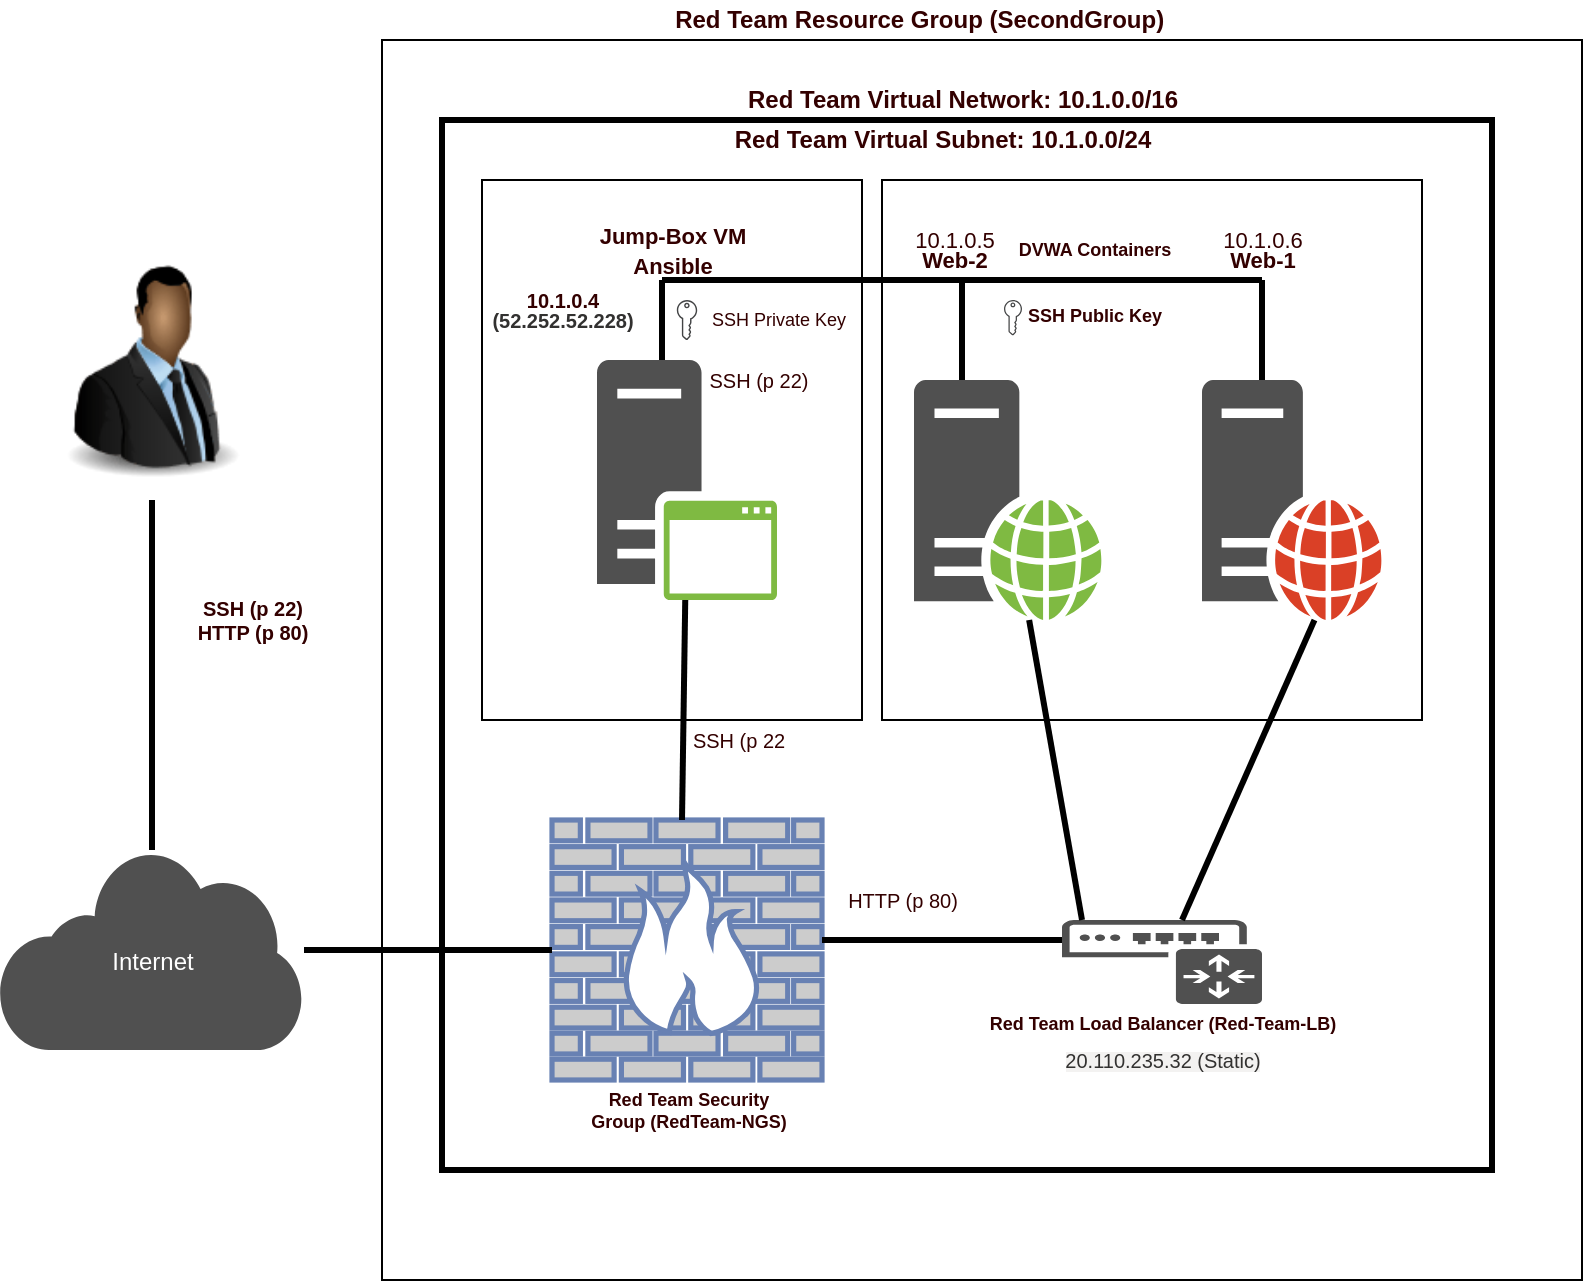<mxfile version="17.4.0" type="google"><diagram id="QZa5WsomafTFK9_EpNQF" name="Page-1"><mxGraphModel dx="2393" dy="1750" grid="1" gridSize="10" guides="1" tooltips="1" connect="1" arrows="1" fold="1" page="1" pageScale="1" pageWidth="850" pageHeight="1100" math="0" shadow="0"><root><mxCell id="0"/><mxCell id="1" parent="0"/><mxCell id="IFJo0b_iRWhrc0HL7Mll-2" value="" style="rounded=0;whiteSpace=wrap;html=1;" parent="1" vertex="1"><mxGeometry x="210" y="80" width="600" height="620" as="geometry"/></mxCell><mxCell id="eOoTWph1Fcd3-HO5ZOpJ-2" value="" style="image;html=1;image=img/lib/clip_art/people/Suit_Man_Black_128x128.png" parent="1" vertex="1"><mxGeometry x="40" y="180" width="110" height="130" as="geometry"/></mxCell><mxCell id="eOoTWph1Fcd3-HO5ZOpJ-3" value="" style="sketch=0;pointerEvents=1;shadow=0;dashed=0;html=1;strokeColor=none;fillColor=#505050;labelPosition=center;verticalLabelPosition=bottom;outlineConnect=0;verticalAlign=top;align=center;shape=mxgraph.office.clouds.private_cloud;fontFamily=Helvetica;fontColor=#FFFFFF;fontStyle=0" parent="1" vertex="1"><mxGeometry x="19" y="485" width="152" height="100" as="geometry"/></mxCell><mxCell id="eOoTWph1Fcd3-HO5ZOpJ-4" value="Text" style="text;html=1;resizable=0;autosize=1;align=center;verticalAlign=middle;points=[];fillColor=none;strokeColor=none;rounded=0;fontFamily=Helvetica;fontColor=#FFFFFF;" parent="1" vertex="1"><mxGeometry x="400" y="380" width="40" height="20" as="geometry"/></mxCell><mxCell id="eOoTWph1Fcd3-HO5ZOpJ-5" value="Internet" style="text;html=1;resizable=0;autosize=1;align=center;verticalAlign=middle;points=[];fillColor=none;strokeColor=none;rounded=0;fontFamily=Helvetica;fontColor=#FFFFFF;" parent="1" vertex="1"><mxGeometry x="65" y="531" width="60" height="20" as="geometry"/></mxCell><mxCell id="eOoTWph1Fcd3-HO5ZOpJ-6" value="" style="whiteSpace=wrap;html=1;aspect=fixed;fontFamily=Helvetica;fontColor=#FFFFFF;strokeWidth=3;" parent="1" vertex="1"><mxGeometry x="240" y="120" width="525" height="525" as="geometry"/></mxCell><mxCell id="eOoTWph1Fcd3-HO5ZOpJ-7" value="" style="fontColor=#0066CC;verticalAlign=top;verticalLabelPosition=bottom;labelPosition=center;align=center;html=1;outlineConnect=0;fillColor=#CCCCCC;strokeColor=#6881B3;gradientColor=none;gradientDirection=north;strokeWidth=2;shape=mxgraph.networks.firewall;fontFamily=Helvetica;" parent="1" vertex="1"><mxGeometry x="295" y="470" width="135" height="130" as="geometry"/></mxCell><mxCell id="eOoTWph1Fcd3-HO5ZOpJ-9" value="" style="whiteSpace=wrap;html=1;aspect=fixed;fontFamily=Helvetica;fontColor=#FFFFFF;" parent="1" vertex="1"><mxGeometry x="460" y="150" width="270" height="270" as="geometry"/></mxCell><mxCell id="eOoTWph1Fcd3-HO5ZOpJ-10" value="" style="sketch=0;pointerEvents=1;shadow=0;dashed=0;html=1;strokeColor=none;fillColor=#505050;labelPosition=center;verticalLabelPosition=bottom;verticalAlign=top;outlineConnect=0;align=center;shape=mxgraph.office.servers.web_server_orange;fontFamily=Helvetica;fontColor=#FFFFFF;" parent="1" vertex="1"><mxGeometry x="620" y="250" width="90" height="120" as="geometry"/></mxCell><mxCell id="eOoTWph1Fcd3-HO5ZOpJ-12" value="" style="sketch=0;pointerEvents=1;shadow=0;dashed=0;html=1;strokeColor=none;fillColor=#505050;labelPosition=center;verticalLabelPosition=bottom;verticalAlign=top;outlineConnect=0;align=center;shape=mxgraph.office.servers.web_server_green;fontFamily=Helvetica;fontColor=#FFFFFF;" parent="1" vertex="1"><mxGeometry x="476" y="250" width="94" height="120" as="geometry"/></mxCell><mxCell id="eOoTWph1Fcd3-HO5ZOpJ-15" value="" style="rounded=0;whiteSpace=wrap;html=1;fontFamily=Helvetica;fontColor=#FFFFFF;rotation=90;" parent="1" vertex="1"><mxGeometry x="220" y="190" width="270" height="190" as="geometry"/></mxCell><mxCell id="eOoTWph1Fcd3-HO5ZOpJ-14" value="" style="sketch=0;pointerEvents=1;shadow=0;dashed=0;html=1;strokeColor=none;fillColor=#505050;labelPosition=center;verticalLabelPosition=bottom;verticalAlign=top;outlineConnect=0;align=center;shape=mxgraph.office.servers.application_server_green;fontFamily=Helvetica;fontColor=#FFFFFF;" parent="1" vertex="1"><mxGeometry x="317.5" y="240" width="90" height="120" as="geometry"/></mxCell><mxCell id="eOoTWph1Fcd3-HO5ZOpJ-16" value="" style="sketch=0;pointerEvents=1;shadow=0;dashed=0;html=1;strokeColor=none;fillColor=#505050;labelPosition=center;verticalLabelPosition=bottom;verticalAlign=top;outlineConnect=0;align=center;shape=mxgraph.office.devices.ip_pbx;fontFamily=Helvetica;fontColor=#FFFFFF;" parent="1" vertex="1"><mxGeometry x="550" y="520" width="100" height="42" as="geometry"/></mxCell><mxCell id="eOoTWph1Fcd3-HO5ZOpJ-20" value="" style="endArrow=none;html=1;rounded=0;fontFamily=Helvetica;fontColor=#FFFFFF;entryX=0.5;entryY=1;entryDx=0;entryDy=0;strokeWidth=3;" parent="1" source="eOoTWph1Fcd3-HO5ZOpJ-3" target="eOoTWph1Fcd3-HO5ZOpJ-2" edge="1"><mxGeometry width="50" height="50" relative="1" as="geometry"><mxPoint x="95" y="450" as="sourcePoint"/><mxPoint x="125" y="355" as="targetPoint"/></mxGeometry></mxCell><mxCell id="eOoTWph1Fcd3-HO5ZOpJ-22" value="" style="endArrow=none;html=1;rounded=0;fontFamily=Helvetica;fontColor=#FFFFFF;strokeWidth=3;entryX=0;entryY=0.5;entryDx=0;entryDy=0;entryPerimeter=0;" parent="1" source="eOoTWph1Fcd3-HO5ZOpJ-3" target="eOoTWph1Fcd3-HO5ZOpJ-7" edge="1"><mxGeometry width="50" height="50" relative="1" as="geometry"><mxPoint x="171" y="528" as="sourcePoint"/><mxPoint x="281" y="528" as="targetPoint"/></mxGeometry></mxCell><mxCell id="eOoTWph1Fcd3-HO5ZOpJ-26" value="" style="endArrow=none;html=1;rounded=0;fontFamily=Helvetica;fontColor=#FFFFFF;strokeWidth=3;" parent="1" target="eOoTWph1Fcd3-HO5ZOpJ-14" edge="1"><mxGeometry width="50" height="50" relative="1" as="geometry"><mxPoint x="360" y="470" as="sourcePoint"/><mxPoint x="410" y="410" as="targetPoint"/></mxGeometry></mxCell><mxCell id="eOoTWph1Fcd3-HO5ZOpJ-29" value="" style="endArrow=none;html=1;rounded=0;fontFamily=Helvetica;fontColor=#FFFFFF;strokeWidth=3;" parent="1" edge="1"><mxGeometry width="50" height="50" relative="1" as="geometry"><mxPoint x="350" y="240" as="sourcePoint"/><mxPoint x="350" y="200" as="targetPoint"/></mxGeometry></mxCell><mxCell id="eOoTWph1Fcd3-HO5ZOpJ-30" value="" style="endArrow=none;html=1;rounded=0;fontFamily=Helvetica;fontColor=#FFFFFF;strokeWidth=3;" parent="1" edge="1"><mxGeometry width="50" height="50" relative="1" as="geometry"><mxPoint x="500" y="250" as="sourcePoint"/><mxPoint x="500" y="200" as="targetPoint"/></mxGeometry></mxCell><mxCell id="eOoTWph1Fcd3-HO5ZOpJ-31" value="" style="endArrow=none;html=1;rounded=0;fontFamily=Helvetica;fontColor=#FFFFFF;strokeWidth=3;" parent="1" edge="1"><mxGeometry width="50" height="50" relative="1" as="geometry"><mxPoint x="650" y="250" as="sourcePoint"/><mxPoint x="650" y="200" as="targetPoint"/></mxGeometry></mxCell><mxCell id="eOoTWph1Fcd3-HO5ZOpJ-33" value="" style="endArrow=none;html=1;rounded=0;fontFamily=Helvetica;fontColor=#FFFFFF;strokeWidth=3;startArrow=none;" parent="1" edge="1"><mxGeometry width="50" height="50" relative="1" as="geometry"><mxPoint x="350" y="200" as="sourcePoint"/><mxPoint x="500" y="200" as="targetPoint"/></mxGeometry></mxCell><mxCell id="eOoTWph1Fcd3-HO5ZOpJ-34" value="" style="endArrow=none;html=1;rounded=0;fontFamily=Helvetica;fontColor=#FFFFFF;strokeWidth=3;" parent="1" edge="1"><mxGeometry width="50" height="50" relative="1" as="geometry"><mxPoint x="500" y="200" as="sourcePoint"/><mxPoint x="650" y="200" as="targetPoint"/></mxGeometry></mxCell><mxCell id="eOoTWph1Fcd3-HO5ZOpJ-40" value="" style="endArrow=none;html=1;rounded=0;fontFamily=Helvetica;fontColor=#FFFFFF;strokeWidth=3;" parent="1" edge="1"><mxGeometry width="50" height="50" relative="1" as="geometry"><mxPoint x="430" y="530" as="sourcePoint"/><mxPoint x="550" y="530" as="targetPoint"/></mxGeometry></mxCell><mxCell id="eOoTWph1Fcd3-HO5ZOpJ-41" value="" style="endArrow=none;html=1;rounded=0;fontFamily=Helvetica;fontColor=#FFFFFF;strokeWidth=3;" parent="1" target="eOoTWph1Fcd3-HO5ZOpJ-12" edge="1"><mxGeometry width="50" height="50" relative="1" as="geometry"><mxPoint x="560" y="520" as="sourcePoint"/><mxPoint x="610" y="470" as="targetPoint"/></mxGeometry></mxCell><mxCell id="eOoTWph1Fcd3-HO5ZOpJ-42" value="" style="endArrow=none;html=1;rounded=0;fontFamily=Helvetica;fontColor=#FFFFFF;strokeWidth=3;entryX=0.625;entryY=1;entryDx=0;entryDy=0;entryPerimeter=0;" parent="1" target="eOoTWph1Fcd3-HO5ZOpJ-10" edge="1"><mxGeometry width="50" height="50" relative="1" as="geometry"><mxPoint x="610" y="520" as="sourcePoint"/><mxPoint x="600" y="360" as="targetPoint"/></mxGeometry></mxCell><mxCell id="eOoTWph1Fcd3-HO5ZOpJ-45" value="&lt;b&gt;Red Team Resource Group (SecondGroup)&amp;nbsp;&lt;/b&gt;" style="text;html=1;resizable=0;autosize=1;align=center;verticalAlign=middle;points=[];fillColor=none;strokeColor=none;rounded=0;fontFamily=Helvetica;fontColor=#330000;" parent="1" vertex="1"><mxGeometry x="350" y="60" width="260" height="20" as="geometry"/></mxCell><mxCell id="eOoTWph1Fcd3-HO5ZOpJ-47" value="&lt;b&gt;Red Team Virtual Network:&amp;nbsp;10.1.0.0/16&lt;/b&gt;" style="text;html=1;resizable=0;autosize=1;align=center;verticalAlign=middle;points=[];fillColor=none;strokeColor=none;rounded=0;fontFamily=Helvetica;fontColor=#330000;" parent="1" vertex="1"><mxGeometry x="385" y="100" width="230" height="20" as="geometry"/></mxCell><mxCell id="eOoTWph1Fcd3-HO5ZOpJ-49" value="&lt;b&gt;Red Team Virtual Subnet: 10.1.0.0/24&lt;/b&gt;" style="text;html=1;resizable=0;autosize=1;align=center;verticalAlign=middle;points=[];fillColor=none;strokeColor=none;rounded=0;fontFamily=Helvetica;fontColor=#330000;" parent="1" vertex="1"><mxGeometry x="380" y="120" width="220" height="20" as="geometry"/></mxCell><mxCell id="eOoTWph1Fcd3-HO5ZOpJ-50" value="&lt;b style=&quot;font-size: 11px;&quot;&gt;Web-1&lt;/b&gt;" style="text;html=1;resizable=0;autosize=1;align=center;verticalAlign=middle;points=[];fillColor=none;strokeColor=none;rounded=0;fontFamily=Helvetica;fontColor=#330000;fontSize=11;" parent="1" vertex="1"><mxGeometry x="625" y="180" width="50" height="20" as="geometry"/></mxCell><mxCell id="eOoTWph1Fcd3-HO5ZOpJ-51" value="&lt;b style=&quot;font-size: 11px;&quot;&gt;Web-2&lt;/b&gt;" style="text;html=1;resizable=0;autosize=1;align=center;verticalAlign=middle;points=[];fillColor=none;strokeColor=none;rounded=0;fontFamily=Helvetica;fontColor=#330000;fontSize=11;" parent="1" vertex="1"><mxGeometry x="471" y="180" width="50" height="20" as="geometry"/></mxCell><mxCell id="eOoTWph1Fcd3-HO5ZOpJ-53" value="&lt;b style=&quot;font-size: 11px&quot;&gt;Jump-Box VM&lt;br&gt;Ansible&lt;/b&gt;" style="text;html=1;resizable=0;autosize=1;align=center;verticalAlign=middle;points=[];fillColor=none;strokeColor=none;rounded=0;fontFamily=Helvetica;fontColor=#330000;" parent="1" vertex="1"><mxGeometry x="310" y="170" width="90" height="30" as="geometry"/></mxCell><mxCell id="eOoTWph1Fcd3-HO5ZOpJ-56" value="" style="endArrow=none;html=1;rounded=0;fontFamily=Helvetica;fontColor=#FFFFFF;strokeWidth=3;" parent="1" target="eOoTWph1Fcd3-HO5ZOpJ-53" edge="1"><mxGeometry width="50" height="50" relative="1" as="geometry"><mxPoint x="350" y="200" as="sourcePoint"/><mxPoint x="500" y="200" as="targetPoint"/></mxGeometry></mxCell><mxCell id="eOoTWph1Fcd3-HO5ZOpJ-58" value="10.1.0.5&lt;br/&gt;" style="text;html=1;resizable=0;autosize=1;align=center;verticalAlign=middle;points=[];fillColor=none;strokeColor=none;rounded=0;fontFamily=Helvetica;fontSize=11;fontColor=#330000;" parent="1" vertex="1"><mxGeometry x="466" y="170" width="60" height="20" as="geometry"/></mxCell><mxCell id="eOoTWph1Fcd3-HO5ZOpJ-59" value="10.1.0.6&lt;br/&gt;" style="text;html=1;resizable=0;autosize=1;align=center;verticalAlign=middle;points=[];fillColor=none;strokeColor=none;rounded=0;fontFamily=Helvetica;fontSize=11;fontColor=#330000;" parent="1" vertex="1"><mxGeometry x="620" y="170" width="60" height="20" as="geometry"/></mxCell><mxCell id="eOoTWph1Fcd3-HO5ZOpJ-60" value="&lt;span style=&quot;color: rgb(50 , 49 , 48) ; font-size: 10px ; background-color: rgb(255 , 255 , 255)&quot;&gt;(52.252.52.228)&lt;/span&gt;" style="text;html=1;resizable=0;autosize=1;align=center;verticalAlign=middle;points=[];fillColor=none;strokeColor=none;rounded=0;fontFamily=Helvetica;fontSize=10;fontColor=#330000;fontStyle=1" parent="1" vertex="1"><mxGeometry x="255" y="210" width="90" height="20" as="geometry"/></mxCell><mxCell id="eOoTWph1Fcd3-HO5ZOpJ-61" value="&lt;b&gt;10.1.0.4&lt;/b&gt;" style="text;html=1;resizable=0;autosize=1;align=center;verticalAlign=middle;points=[];fillColor=none;strokeColor=none;rounded=0;fontFamily=Helvetica;fontSize=10;fontColor=#330000;" parent="1" vertex="1"><mxGeometry x="275" y="200" width="50" height="20" as="geometry"/></mxCell><mxCell id="eOoTWph1Fcd3-HO5ZOpJ-62" value="" style="sketch=0;pointerEvents=1;shadow=0;dashed=0;html=1;strokeColor=none;fillColor=#434445;aspect=fixed;labelPosition=center;verticalLabelPosition=bottom;verticalAlign=top;align=center;outlineConnect=0;shape=mxgraph.vvd.tenant_key;fontFamily=Helvetica;fontSize=10;fontColor=#330000;" parent="1" vertex="1"><mxGeometry x="357.4" y="210" width="10.2" height="20" as="geometry"/></mxCell><mxCell id="eOoTWph1Fcd3-HO5ZOpJ-63" value="SSH Private Key" style="text;html=1;resizable=0;autosize=1;align=center;verticalAlign=middle;points=[];fillColor=none;strokeColor=none;rounded=0;fontFamily=Helvetica;fontSize=9;fontColor=#330000;" parent="1" vertex="1"><mxGeometry x="367.6" y="210" width="80" height="20" as="geometry"/></mxCell><mxCell id="eOoTWph1Fcd3-HO5ZOpJ-64" value="" style="sketch=0;pointerEvents=1;shadow=0;dashed=0;html=1;strokeColor=none;fillColor=#434445;aspect=fixed;labelPosition=center;verticalLabelPosition=bottom;verticalAlign=top;align=center;outlineConnect=0;shape=mxgraph.vvd.tenant_key;fontFamily=Helvetica;fontSize=9;fontColor=#330000;" parent="1" vertex="1"><mxGeometry x="521" y="210" width="9" height="17.65" as="geometry"/></mxCell><mxCell id="eOoTWph1Fcd3-HO5ZOpJ-65" value="&lt;b&gt;SSH Public Key&lt;/b&gt;" style="text;html=1;resizable=0;autosize=1;align=center;verticalAlign=middle;points=[];fillColor=none;strokeColor=none;rounded=0;fontFamily=Helvetica;fontSize=9;fontColor=#330000;" parent="1" vertex="1"><mxGeometry x="526" y="207.65" width="80" height="20" as="geometry"/></mxCell><mxCell id="eOoTWph1Fcd3-HO5ZOpJ-66" value="&lt;b&gt;DVWA Containers&lt;/b&gt;" style="text;html=1;resizable=0;autosize=1;align=center;verticalAlign=middle;points=[];fillColor=none;strokeColor=none;rounded=0;fontFamily=Helvetica;fontSize=9;fontColor=#330000;" parent="1" vertex="1"><mxGeometry x="521" y="175" width="90" height="20" as="geometry"/></mxCell><mxCell id="eOoTWph1Fcd3-HO5ZOpJ-67" value="&lt;b&gt;Red Team Security&lt;br&gt;Group (RedTeam-NGS)&lt;/b&gt;" style="text;html=1;resizable=0;autosize=1;align=center;verticalAlign=middle;points=[];fillColor=none;strokeColor=none;rounded=0;fontFamily=Helvetica;fontSize=9;fontColor=#330000;" parent="1" vertex="1"><mxGeometry x="307.5" y="600" width="110" height="30" as="geometry"/></mxCell><mxCell id="eOoTWph1Fcd3-HO5ZOpJ-68" value="&lt;b&gt;Red Team Load Balancer (Red-Team-LB)&lt;/b&gt;" style="text;html=1;resizable=0;autosize=1;align=center;verticalAlign=middle;points=[];fillColor=none;strokeColor=none;rounded=0;fontFamily=Helvetica;fontSize=9;fontColor=#330000;" parent="1" vertex="1"><mxGeometry x="505" y="562" width="190" height="20" as="geometry"/></mxCell><mxCell id="eOoTWph1Fcd3-HO5ZOpJ-69" value="&lt;span style=&quot;color: rgb(50 , 49 , 48) ; font-family: &amp;#34;az_ea_font&amp;#34; , &amp;#34;segoe ui&amp;#34; , &amp;#34;az_font&amp;#34; , , , &amp;#34;blinkmacsystemfont&amp;#34; , &amp;#34;roboto&amp;#34; , &amp;#34;oxygen&amp;#34; , &amp;#34;ubuntu&amp;#34; , &amp;#34;cantarell&amp;#34; , &amp;#34;open sans&amp;#34; , &amp;#34;helvetica neue&amp;#34; , sans-serif ; text-align: left ; background-color: rgb(243 , 242 , 241)&quot;&gt;&lt;font style=&quot;font-size: 10px&quot;&gt;20.110.235.32 (Static)&lt;/font&gt;&lt;/span&gt;" style="text;html=1;resizable=0;autosize=1;align=center;verticalAlign=middle;points=[];fillColor=none;strokeColor=none;rounded=0;fontFamily=Helvetica;fontSize=9;fontColor=#330000;" parent="1" vertex="1"><mxGeometry x="545" y="580" width="110" height="20" as="geometry"/></mxCell><mxCell id="eOoTWph1Fcd3-HO5ZOpJ-70" value="&lt;b&gt;SSH (p 22)&lt;br&gt;HTTP (p 80)&lt;/b&gt;" style="text;html=1;resizable=0;autosize=1;align=center;verticalAlign=middle;points=[];fillColor=none;strokeColor=none;rounded=0;fontFamily=Helvetica;fontSize=10;fontColor=#330000;" parent="1" vertex="1"><mxGeometry x="110" y="355" width="70" height="30" as="geometry"/></mxCell><mxCell id="eOoTWph1Fcd3-HO5ZOpJ-72" value="HTTP (p 80)&lt;br/&gt;" style="text;html=1;resizable=0;autosize=1;align=center;verticalAlign=middle;points=[];fillColor=none;strokeColor=none;rounded=0;fontFamily=Helvetica;fontSize=10;fontColor=#330000;" parent="1" vertex="1"><mxGeometry x="435" y="500" width="70" height="20" as="geometry"/></mxCell><mxCell id="eOoTWph1Fcd3-HO5ZOpJ-75" value="SSH (p 22" style="text;html=1;resizable=0;autosize=1;align=center;verticalAlign=middle;points=[];fillColor=none;strokeColor=none;rounded=0;fontFamily=Helvetica;fontSize=10;fontColor=#330000;" parent="1" vertex="1"><mxGeometry x="357.6" y="420" width="60" height="20" as="geometry"/></mxCell><mxCell id="eOoTWph1Fcd3-HO5ZOpJ-76" value="SSH (p 22)" style="text;html=1;resizable=0;autosize=1;align=center;verticalAlign=middle;points=[];fillColor=none;strokeColor=none;rounded=0;fontFamily=Helvetica;fontSize=10;fontColor=#330000;" parent="1" vertex="1"><mxGeometry x="367.5" y="240" width="60" height="20" as="geometry"/></mxCell></root></mxGraphModel></diagram></mxfile>